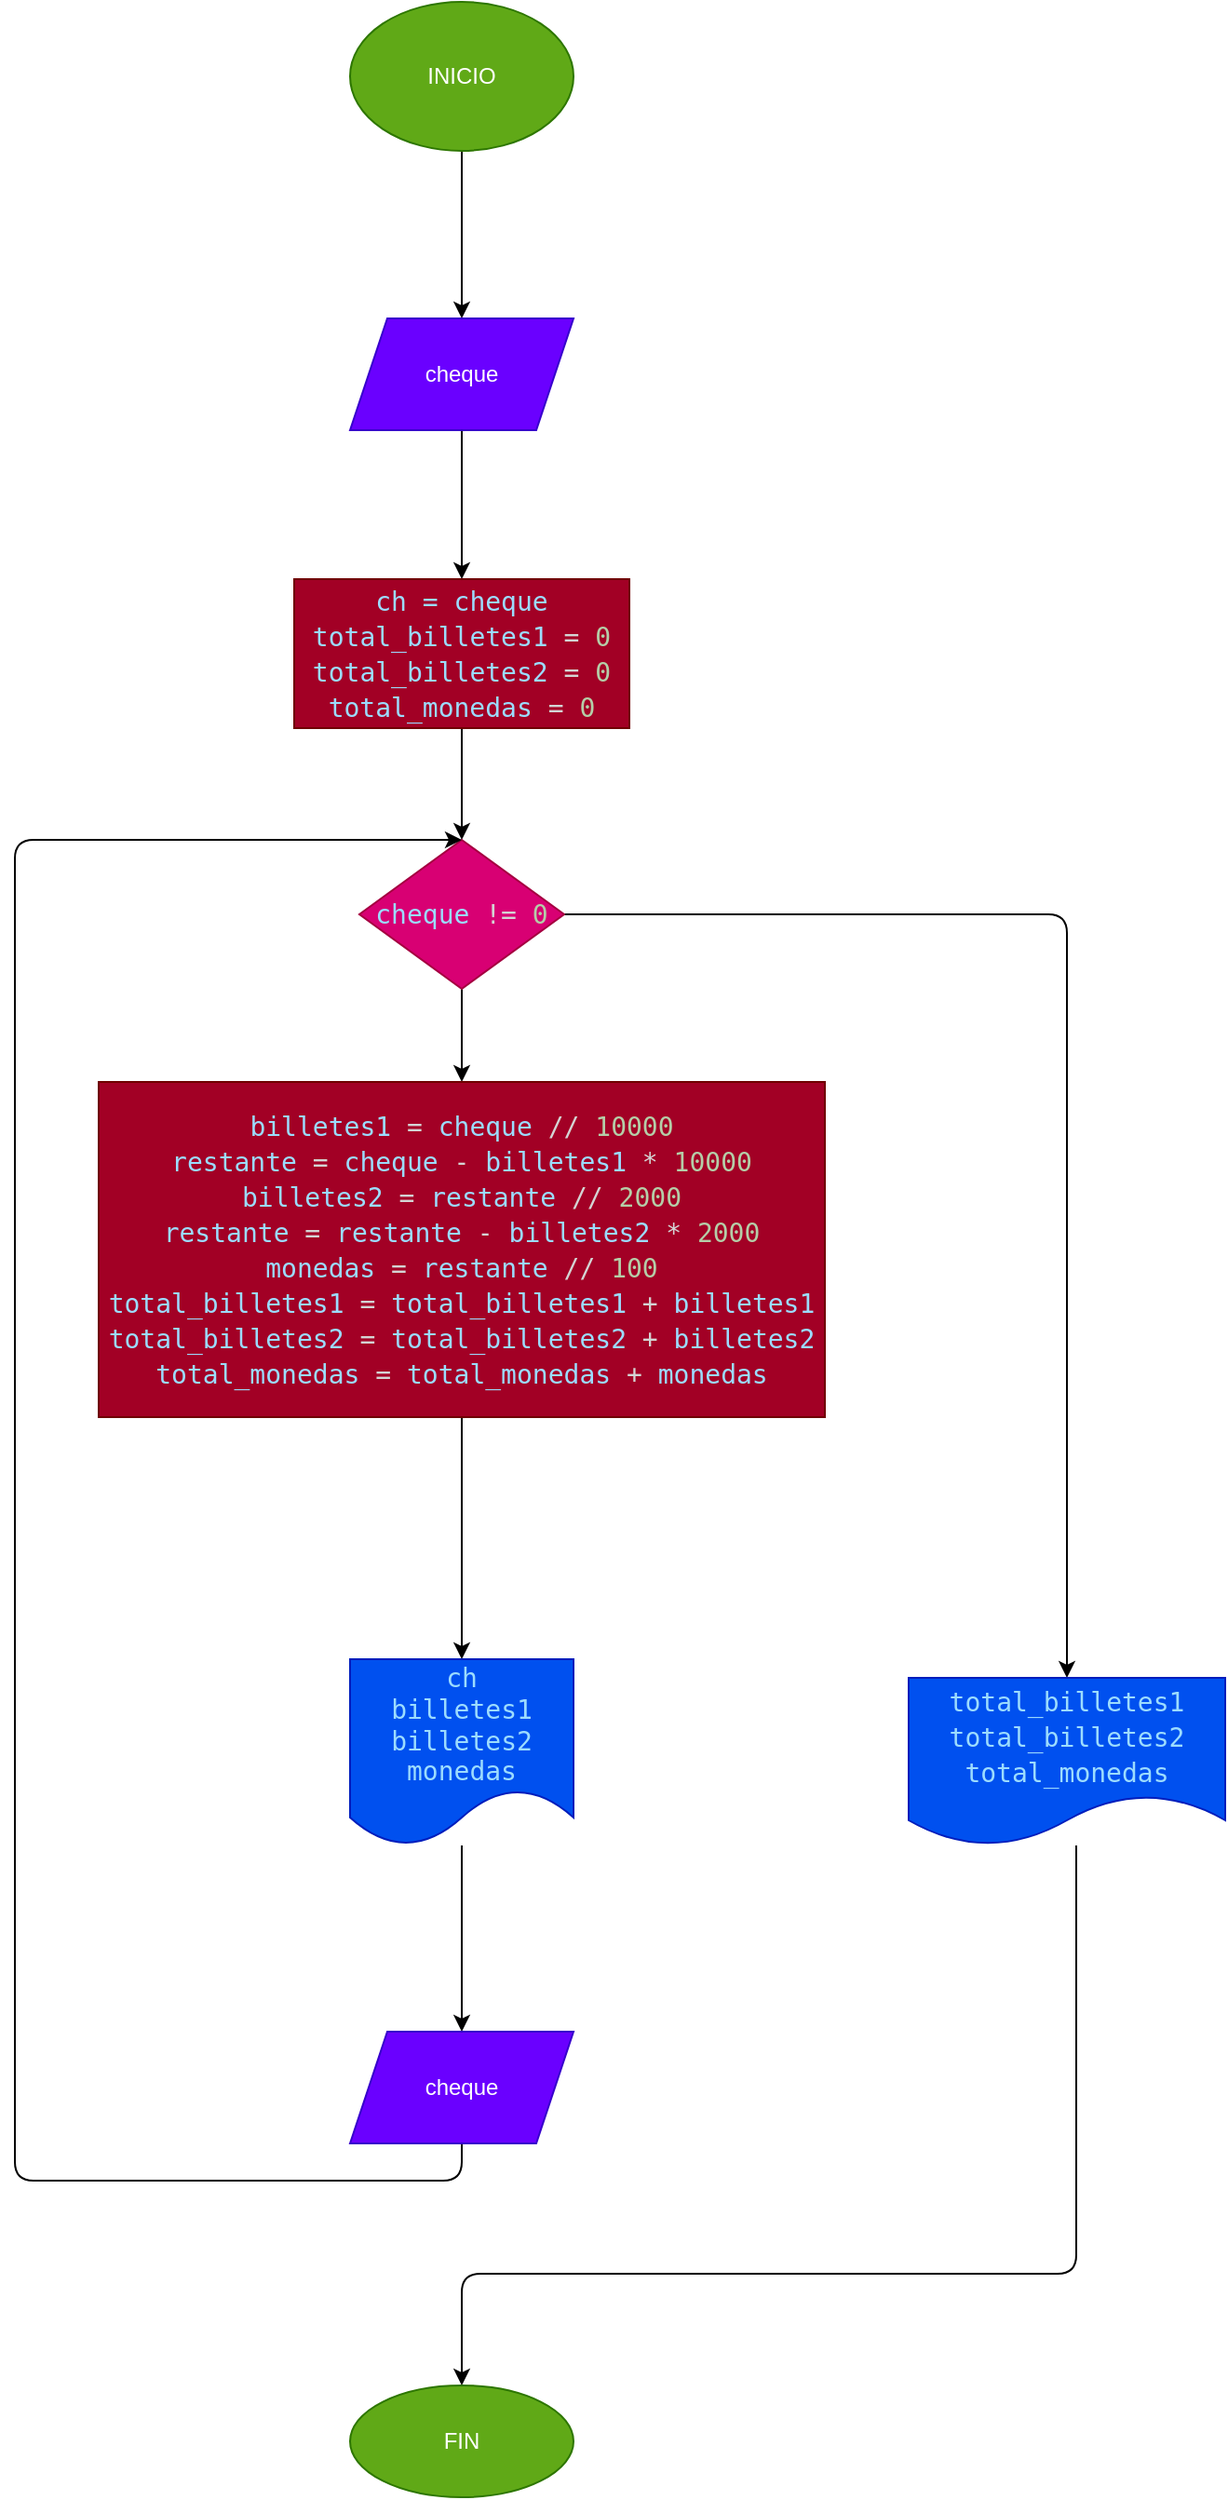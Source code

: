 <mxfile>
    <diagram id="Jil9H-MmXaK0AsgLdXQU" name="Page-1">
        <mxGraphModel dx="576" dy="459" grid="1" gridSize="10" guides="1" tooltips="1" connect="1" arrows="1" fold="1" page="1" pageScale="1" pageWidth="827" pageHeight="1169" math="0" shadow="0">
            <root>
                <mxCell id="0"/>
                <mxCell id="1" parent="0"/>
                <mxCell id="6" value="" style="edgeStyle=orthogonalEdgeStyle;html=1;" edge="1" parent="1" source="2" target="5">
                    <mxGeometry relative="1" as="geometry"/>
                </mxCell>
                <mxCell id="2" value="INICIO" style="ellipse;whiteSpace=wrap;html=1;fillColor=#60a917;fontColor=#ffffff;strokeColor=#2D7600;" vertex="1" parent="1">
                    <mxGeometry x="240" y="200" width="120" height="80" as="geometry"/>
                </mxCell>
                <mxCell id="8" value="" style="edgeStyle=orthogonalEdgeStyle;html=1;" edge="1" parent="1" source="5" target="7">
                    <mxGeometry relative="1" as="geometry"/>
                </mxCell>
                <mxCell id="5" value="cheque" style="shape=parallelogram;perimeter=parallelogramPerimeter;whiteSpace=wrap;html=1;fixedSize=1;fillColor=#6a00ff;fontColor=#ffffff;strokeColor=#3700CC;" vertex="1" parent="1">
                    <mxGeometry x="240" y="370" width="120" height="60" as="geometry"/>
                </mxCell>
                <mxCell id="10" value="" style="edgeStyle=orthogonalEdgeStyle;html=1;" edge="1" parent="1" source="7" target="9">
                    <mxGeometry relative="1" as="geometry"/>
                </mxCell>
                <mxCell id="7" value="&lt;div style=&quot;color: rgb(212 , 212 , 212) ; font-family: &amp;#34;droid sans mono&amp;#34; , &amp;#34;monospace&amp;#34; , monospace ; font-size: 14px ; line-height: 19px&quot;&gt;&lt;div&gt;&lt;span style=&quot;color: rgb(156 , 220 , 254)&quot;&gt;ch = cheque&lt;/span&gt;&lt;/div&gt;&lt;div&gt;&lt;span style=&quot;color: rgb(156 , 220 , 254)&quot;&gt;total_billetes1&lt;/span&gt; = &lt;span style=&quot;color: rgb(181 , 206 , 168)&quot;&gt;0&lt;/span&gt;&lt;/div&gt;&lt;div&gt;&lt;span style=&quot;color: #9cdcfe&quot;&gt;total_billetes2&lt;/span&gt; = &lt;span style=&quot;color: #b5cea8&quot;&gt;0&lt;/span&gt;&lt;/div&gt;&lt;div&gt;&lt;span style=&quot;color: rgb(156 , 220 , 254)&quot;&gt;total_monedas&lt;/span&gt; = &lt;span style=&quot;color: rgb(181 , 206 , 168)&quot;&gt;0&lt;/span&gt;&lt;/div&gt;&lt;/div&gt;" style="whiteSpace=wrap;html=1;fillColor=#a20025;fontColor=#ffffff;strokeColor=#6F0000;" vertex="1" parent="1">
                    <mxGeometry x="210" y="510" width="180" height="80" as="geometry"/>
                </mxCell>
                <mxCell id="12" value="" style="edgeStyle=orthogonalEdgeStyle;html=1;" edge="1" parent="1" source="9" target="11">
                    <mxGeometry relative="1" as="geometry"/>
                </mxCell>
                <mxCell id="19" value="" style="edgeStyle=orthogonalEdgeStyle;html=1;" edge="1" parent="1" source="9" target="18">
                    <mxGeometry relative="1" as="geometry"/>
                </mxCell>
                <mxCell id="9" value="&lt;div style=&quot;color: rgb(212 , 212 , 212) ; font-family: &amp;#34;droid sans mono&amp;#34; , &amp;#34;monospace&amp;#34; , monospace ; font-size: 14px ; line-height: 19px&quot;&gt;&lt;span style=&quot;color: rgb(156 , 220 , 254)&quot;&gt;cheque&lt;/span&gt; != &lt;span style=&quot;color: rgb(181 , 206 , 168)&quot;&gt;0&lt;/span&gt;&lt;/div&gt;" style="rhombus;whiteSpace=wrap;html=1;fillColor=#d80073;fontColor=#ffffff;strokeColor=#A50040;" vertex="1" parent="1">
                    <mxGeometry x="245" y="650" width="110" height="80" as="geometry"/>
                </mxCell>
                <mxCell id="14" value="" style="edgeStyle=orthogonalEdgeStyle;html=1;" edge="1" parent="1" source="11" target="13">
                    <mxGeometry relative="1" as="geometry"/>
                </mxCell>
                <mxCell id="11" value="&lt;div style=&quot;color: rgb(212 , 212 , 212) ; font-family: &amp;#34;droid sans mono&amp;#34; , &amp;#34;monospace&amp;#34; , monospace ; font-size: 14px ; line-height: 19px&quot;&gt;&lt;div&gt;&lt;span style=&quot;color: rgb(156 , 220 , 254)&quot;&gt;billetes1&lt;/span&gt; = &lt;span style=&quot;color: rgb(156 , 220 , 254)&quot;&gt;cheque&lt;/span&gt; // &lt;span style=&quot;color: rgb(181 , 206 , 168)&quot;&gt;10000&lt;/span&gt;&lt;/div&gt;&lt;div&gt;    &lt;span style=&quot;color: #9cdcfe&quot;&gt;restante&lt;/span&gt; = &lt;span style=&quot;color: #9cdcfe&quot;&gt;cheque&lt;/span&gt; - &lt;span style=&quot;color: #9cdcfe&quot;&gt;billetes1&lt;/span&gt; * &lt;span style=&quot;color: #b5cea8&quot;&gt;10000&lt;/span&gt;&lt;/div&gt;&lt;div&gt;    &lt;span style=&quot;color: #9cdcfe&quot;&gt;billetes2&lt;/span&gt; = &lt;span style=&quot;color: #9cdcfe&quot;&gt;restante&lt;/span&gt; // &lt;span style=&quot;color: #b5cea8&quot;&gt;2000&lt;/span&gt;&lt;/div&gt;&lt;div&gt;    &lt;span style=&quot;color: #9cdcfe&quot;&gt;restante&lt;/span&gt; = &lt;span style=&quot;color: #9cdcfe&quot;&gt;restante&lt;/span&gt; - &lt;span style=&quot;color: #9cdcfe&quot;&gt;billetes2&lt;/span&gt; * &lt;span style=&quot;color: #b5cea8&quot;&gt;2000&lt;/span&gt;&lt;/div&gt;&lt;div&gt;    &lt;span style=&quot;color: #9cdcfe&quot;&gt;monedas&lt;/span&gt; = &lt;span style=&quot;color: #9cdcfe&quot;&gt;restante&lt;/span&gt; // &lt;span style=&quot;color: #b5cea8&quot;&gt;100&lt;/span&gt;&lt;/div&gt;&lt;div&gt;    &lt;span style=&quot;color: #9cdcfe&quot;&gt;total_billetes1&lt;/span&gt; = &lt;span style=&quot;color: #9cdcfe&quot;&gt;total_billetes1&lt;/span&gt; + &lt;span style=&quot;color: #9cdcfe&quot;&gt;billetes1&lt;/span&gt;&lt;/div&gt;&lt;div&gt;    &lt;span style=&quot;color: #9cdcfe&quot;&gt;total_billetes2&lt;/span&gt; = &lt;span style=&quot;color: #9cdcfe&quot;&gt;total_billetes2&lt;/span&gt; + &lt;span style=&quot;color: #9cdcfe&quot;&gt;billetes2&lt;/span&gt;&lt;/div&gt;&lt;div&gt;    &lt;span style=&quot;color: rgb(156 , 220 , 254)&quot;&gt;total_monedas&lt;/span&gt; = &lt;span style=&quot;color: rgb(156 , 220 , 254)&quot;&gt;total_monedas&lt;/span&gt; + &lt;span style=&quot;color: rgb(156 , 220 , 254)&quot;&gt;monedas&lt;/span&gt;&lt;/div&gt;&lt;/div&gt;" style="whiteSpace=wrap;html=1;fillColor=#a20025;fontColor=#ffffff;strokeColor=#6F0000;" vertex="1" parent="1">
                    <mxGeometry x="105" y="780" width="390" height="180" as="geometry"/>
                </mxCell>
                <mxCell id="16" value="" style="edgeStyle=orthogonalEdgeStyle;html=1;" edge="1" parent="1" source="13" target="15">
                    <mxGeometry relative="1" as="geometry"/>
                </mxCell>
                <mxCell id="13" value="&lt;span style=&quot;color: rgb(156 , 220 , 254) ; font-family: &amp;#34;droid sans mono&amp;#34; , &amp;#34;monospace&amp;#34; , monospace ; font-size: 14px&quot;&gt;ch&lt;/span&gt;&lt;span style=&quot;color: rgb(156 , 220 , 254) ; font-family: &amp;#34;droid sans mono&amp;#34; , &amp;#34;monospace&amp;#34; , monospace ; font-size: 14px&quot;&gt;&lt;br&gt;billetes1&lt;br&gt;&lt;/span&gt;&lt;span style=&quot;color: rgb(156 , 220 , 254) ; font-family: &amp;#34;droid sans mono&amp;#34; , &amp;#34;monospace&amp;#34; , monospace ; font-size: 14px&quot;&gt;billetes2&lt;br&gt;&lt;/span&gt;&lt;span style=&quot;color: rgb(156 , 220 , 254) ; font-family: &amp;#34;droid sans mono&amp;#34; , &amp;#34;monospace&amp;#34; , monospace ; font-size: 14px&quot;&gt;monedas&lt;/span&gt;&lt;span style=&quot;color: rgb(156 , 220 , 254) ; font-family: &amp;#34;droid sans mono&amp;#34; , &amp;#34;monospace&amp;#34; , monospace ; font-size: 14px&quot;&gt;&lt;br&gt;&lt;/span&gt;" style="shape=document;whiteSpace=wrap;html=1;boundedLbl=1;fillColor=#0050ef;fontColor=#ffffff;strokeColor=#001DBC;" vertex="1" parent="1">
                    <mxGeometry x="240" y="1090" width="120" height="100" as="geometry"/>
                </mxCell>
                <mxCell id="17" style="edgeStyle=orthogonalEdgeStyle;html=1;entryX=0.5;entryY=0;entryDx=0;entryDy=0;" edge="1" parent="1" source="15" target="9">
                    <mxGeometry relative="1" as="geometry">
                        <mxPoint x="220" y="650" as="targetPoint"/>
                        <Array as="points">
                            <mxPoint x="300" y="1370"/>
                            <mxPoint x="60" y="1370"/>
                            <mxPoint x="60" y="650"/>
                        </Array>
                    </mxGeometry>
                </mxCell>
                <mxCell id="15" value="cheque" style="shape=parallelogram;perimeter=parallelogramPerimeter;whiteSpace=wrap;html=1;fixedSize=1;fillColor=#6a00ff;fontColor=#ffffff;strokeColor=#3700CC;" vertex="1" parent="1">
                    <mxGeometry x="240" y="1290" width="120" height="60" as="geometry"/>
                </mxCell>
                <mxCell id="21" value="" style="edgeStyle=orthogonalEdgeStyle;html=1;" edge="1" parent="1" source="18" target="20">
                    <mxGeometry relative="1" as="geometry">
                        <Array as="points">
                            <mxPoint x="630" y="1420"/>
                            <mxPoint x="300" y="1420"/>
                        </Array>
                    </mxGeometry>
                </mxCell>
                <mxCell id="18" value="&lt;div style=&quot;color: rgb(212 , 212 , 212) ; font-family: &amp;#34;droid sans mono&amp;#34; , &amp;#34;monospace&amp;#34; , monospace ; font-size: 14px ; line-height: 19px&quot;&gt;&lt;div&gt;&lt;span style=&quot;color: rgb(156 , 220 , 254)&quot;&gt;total_billetes1&lt;/span&gt;&lt;/div&gt;&lt;div&gt;&lt;span style=&quot;color: #9cdcfe&quot;&gt;total_billetes2&lt;/span&gt;&lt;/div&gt;&lt;div&gt;&lt;span style=&quot;color: rgb(156 , 220 , 254)&quot;&gt;total_monedas&lt;/span&gt;&lt;/div&gt;&lt;/div&gt;" style="shape=document;whiteSpace=wrap;html=1;boundedLbl=1;fillColor=#0050ef;fontColor=#ffffff;strokeColor=#001DBC;" vertex="1" parent="1">
                    <mxGeometry x="540" y="1100" width="170" height="90" as="geometry"/>
                </mxCell>
                <mxCell id="20" value="FIN" style="ellipse;whiteSpace=wrap;html=1;fillColor=#60a917;fontColor=#ffffff;strokeColor=#2D7600;" vertex="1" parent="1">
                    <mxGeometry x="240" y="1480" width="120" height="60" as="geometry"/>
                </mxCell>
            </root>
        </mxGraphModel>
    </diagram>
</mxfile>
